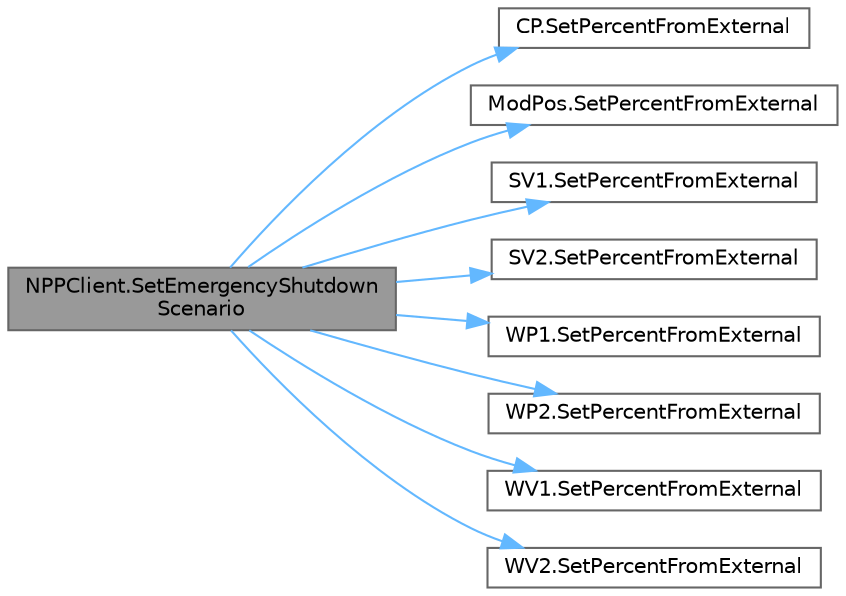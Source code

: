 digraph "NPPClient.SetEmergencyShutdownScenario"
{
 // LATEX_PDF_SIZE
  bgcolor="transparent";
  edge [fontname=Helvetica,fontsize=10,labelfontname=Helvetica,labelfontsize=10];
  node [fontname=Helvetica,fontsize=10,shape=box,height=0.2,width=0.4];
  rankdir="LR";
  Node1 [id="Node000001",label="NPPClient.SetEmergencyShutdown\lScenario",height=0.2,width=0.4,color="gray40", fillcolor="grey60", style="filled", fontcolor="black",tooltip="This method loads the emergency shutdown scenario."];
  Node1 -> Node2 [id="edge1_Node000001_Node000002",color="steelblue1",style="solid",tooltip=" "];
  Node2 [id="Node000002",label="CP.SetPercentFromExternal",height=0.2,width=0.4,color="grey40", fillcolor="white", style="filled",URL="$class_c_p.html#ad9cadd6ee81ab6412c144f3bd315077c",tooltip="This method sets the percentage value of the switch based on an external input."];
  Node1 -> Node3 [id="edge2_Node000001_Node000003",color="steelblue1",style="solid",tooltip=" "];
  Node3 [id="Node000003",label="ModPos.SetPercentFromExternal",height=0.2,width=0.4,color="grey40", fillcolor="white", style="filled",URL="$class_mod_pos.html#a8dca3ebc817b5ffd632f566c8924e422",tooltip="This method sets the percentage value of the switch based on an external input."];
  Node1 -> Node4 [id="edge3_Node000001_Node000004",color="steelblue1",style="solid",tooltip=" "];
  Node4 [id="Node000004",label="SV1.SetPercentFromExternal",height=0.2,width=0.4,color="grey40", fillcolor="white", style="filled",URL="$class_s_v1.html#a015b3f0cfb908c975d025f07b3c09779",tooltip="This method sets the percentage value of the switch based on an external input."];
  Node1 -> Node5 [id="edge4_Node000001_Node000005",color="steelblue1",style="solid",tooltip=" "];
  Node5 [id="Node000005",label="SV2.SetPercentFromExternal",height=0.2,width=0.4,color="grey40", fillcolor="white", style="filled",URL="$class_s_v2.html#a953a3586c8cb95ed1cfb42472e109cf0",tooltip="This method sets the percentage value of the switch based on an external input."];
  Node1 -> Node6 [id="edge5_Node000001_Node000006",color="steelblue1",style="solid",tooltip=" "];
  Node6 [id="Node000006",label="WP1.SetPercentFromExternal",height=0.2,width=0.4,color="grey40", fillcolor="white", style="filled",URL="$class_w_p1.html#a439ee3d3a0fb3c0c558e59b2094ff29d",tooltip="This method sets the percentage value of the switch based on an external input."];
  Node1 -> Node7 [id="edge6_Node000001_Node000007",color="steelblue1",style="solid",tooltip=" "];
  Node7 [id="Node000007",label="WP2.SetPercentFromExternal",height=0.2,width=0.4,color="grey40", fillcolor="white", style="filled",URL="$class_w_p2.html#aaa92d14c934484d57caf1475b41dcdd0",tooltip="This method sets the percentage value of the switch based on an external input."];
  Node1 -> Node8 [id="edge7_Node000001_Node000008",color="steelblue1",style="solid",tooltip=" "];
  Node8 [id="Node000008",label="WV1.SetPercentFromExternal",height=0.2,width=0.4,color="grey40", fillcolor="white", style="filled",URL="$class_w_v1.html#a6ee63fe9226a4194dadbc67e01145b30",tooltip="This method sets the percentage value of the switch based on an external input."];
  Node1 -> Node9 [id="edge8_Node000001_Node000009",color="steelblue1",style="solid",tooltip=" "];
  Node9 [id="Node000009",label="WV2.SetPercentFromExternal",height=0.2,width=0.4,color="grey40", fillcolor="white", style="filled",URL="$class_w_v2.html#a87c30261b6e83cba4e7d0f7641fd48d9",tooltip="This method sets the percentage value of the switch based on an external input."];
}
